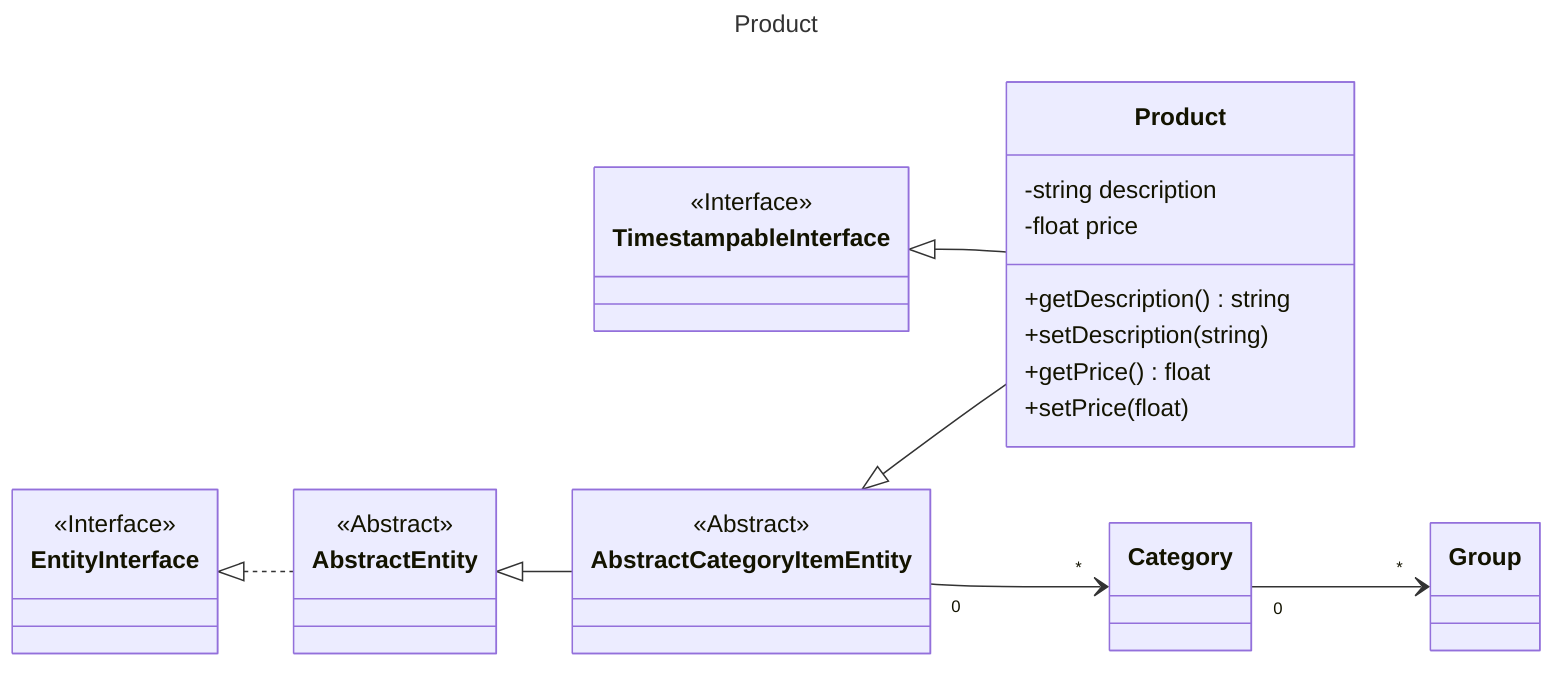 ---
title: Product
---
classDiagram
    direction LR

    class AbstractCategoryItemEntity {
        <<Abstract>>
    }

    class Product {
        -string description
        -float price
        +getDescription() string
        +setDescription(string)
        +getPrice() float
        +setPrice(float)
    }

    class AbstractEntity {
        <<Abstract>>
    }
    class EntityInterface {
        <<Interface>>
    }

    class TimestampableInterface {
        <<Interface>>
    }

    EntityInterface <|.. AbstractEntity
    AbstractEntity <|-- AbstractCategoryItemEntity
    AbstractCategoryItemEntity <|-- Product
    AbstractCategoryItemEntity "0" --> "*" Category
    Category "0" --> "*" Group
    TimestampableInterface <|-- Product

    click EntityInterface call nodeCallback()
    click AbstractEntity call nodeCallback()
    click AbstractCategoryItemEntity call nodeCallback()
    click Category call nodeCallback()
    click Group call nodeCallback()
    click TimestampableInterface call nodeCallback()